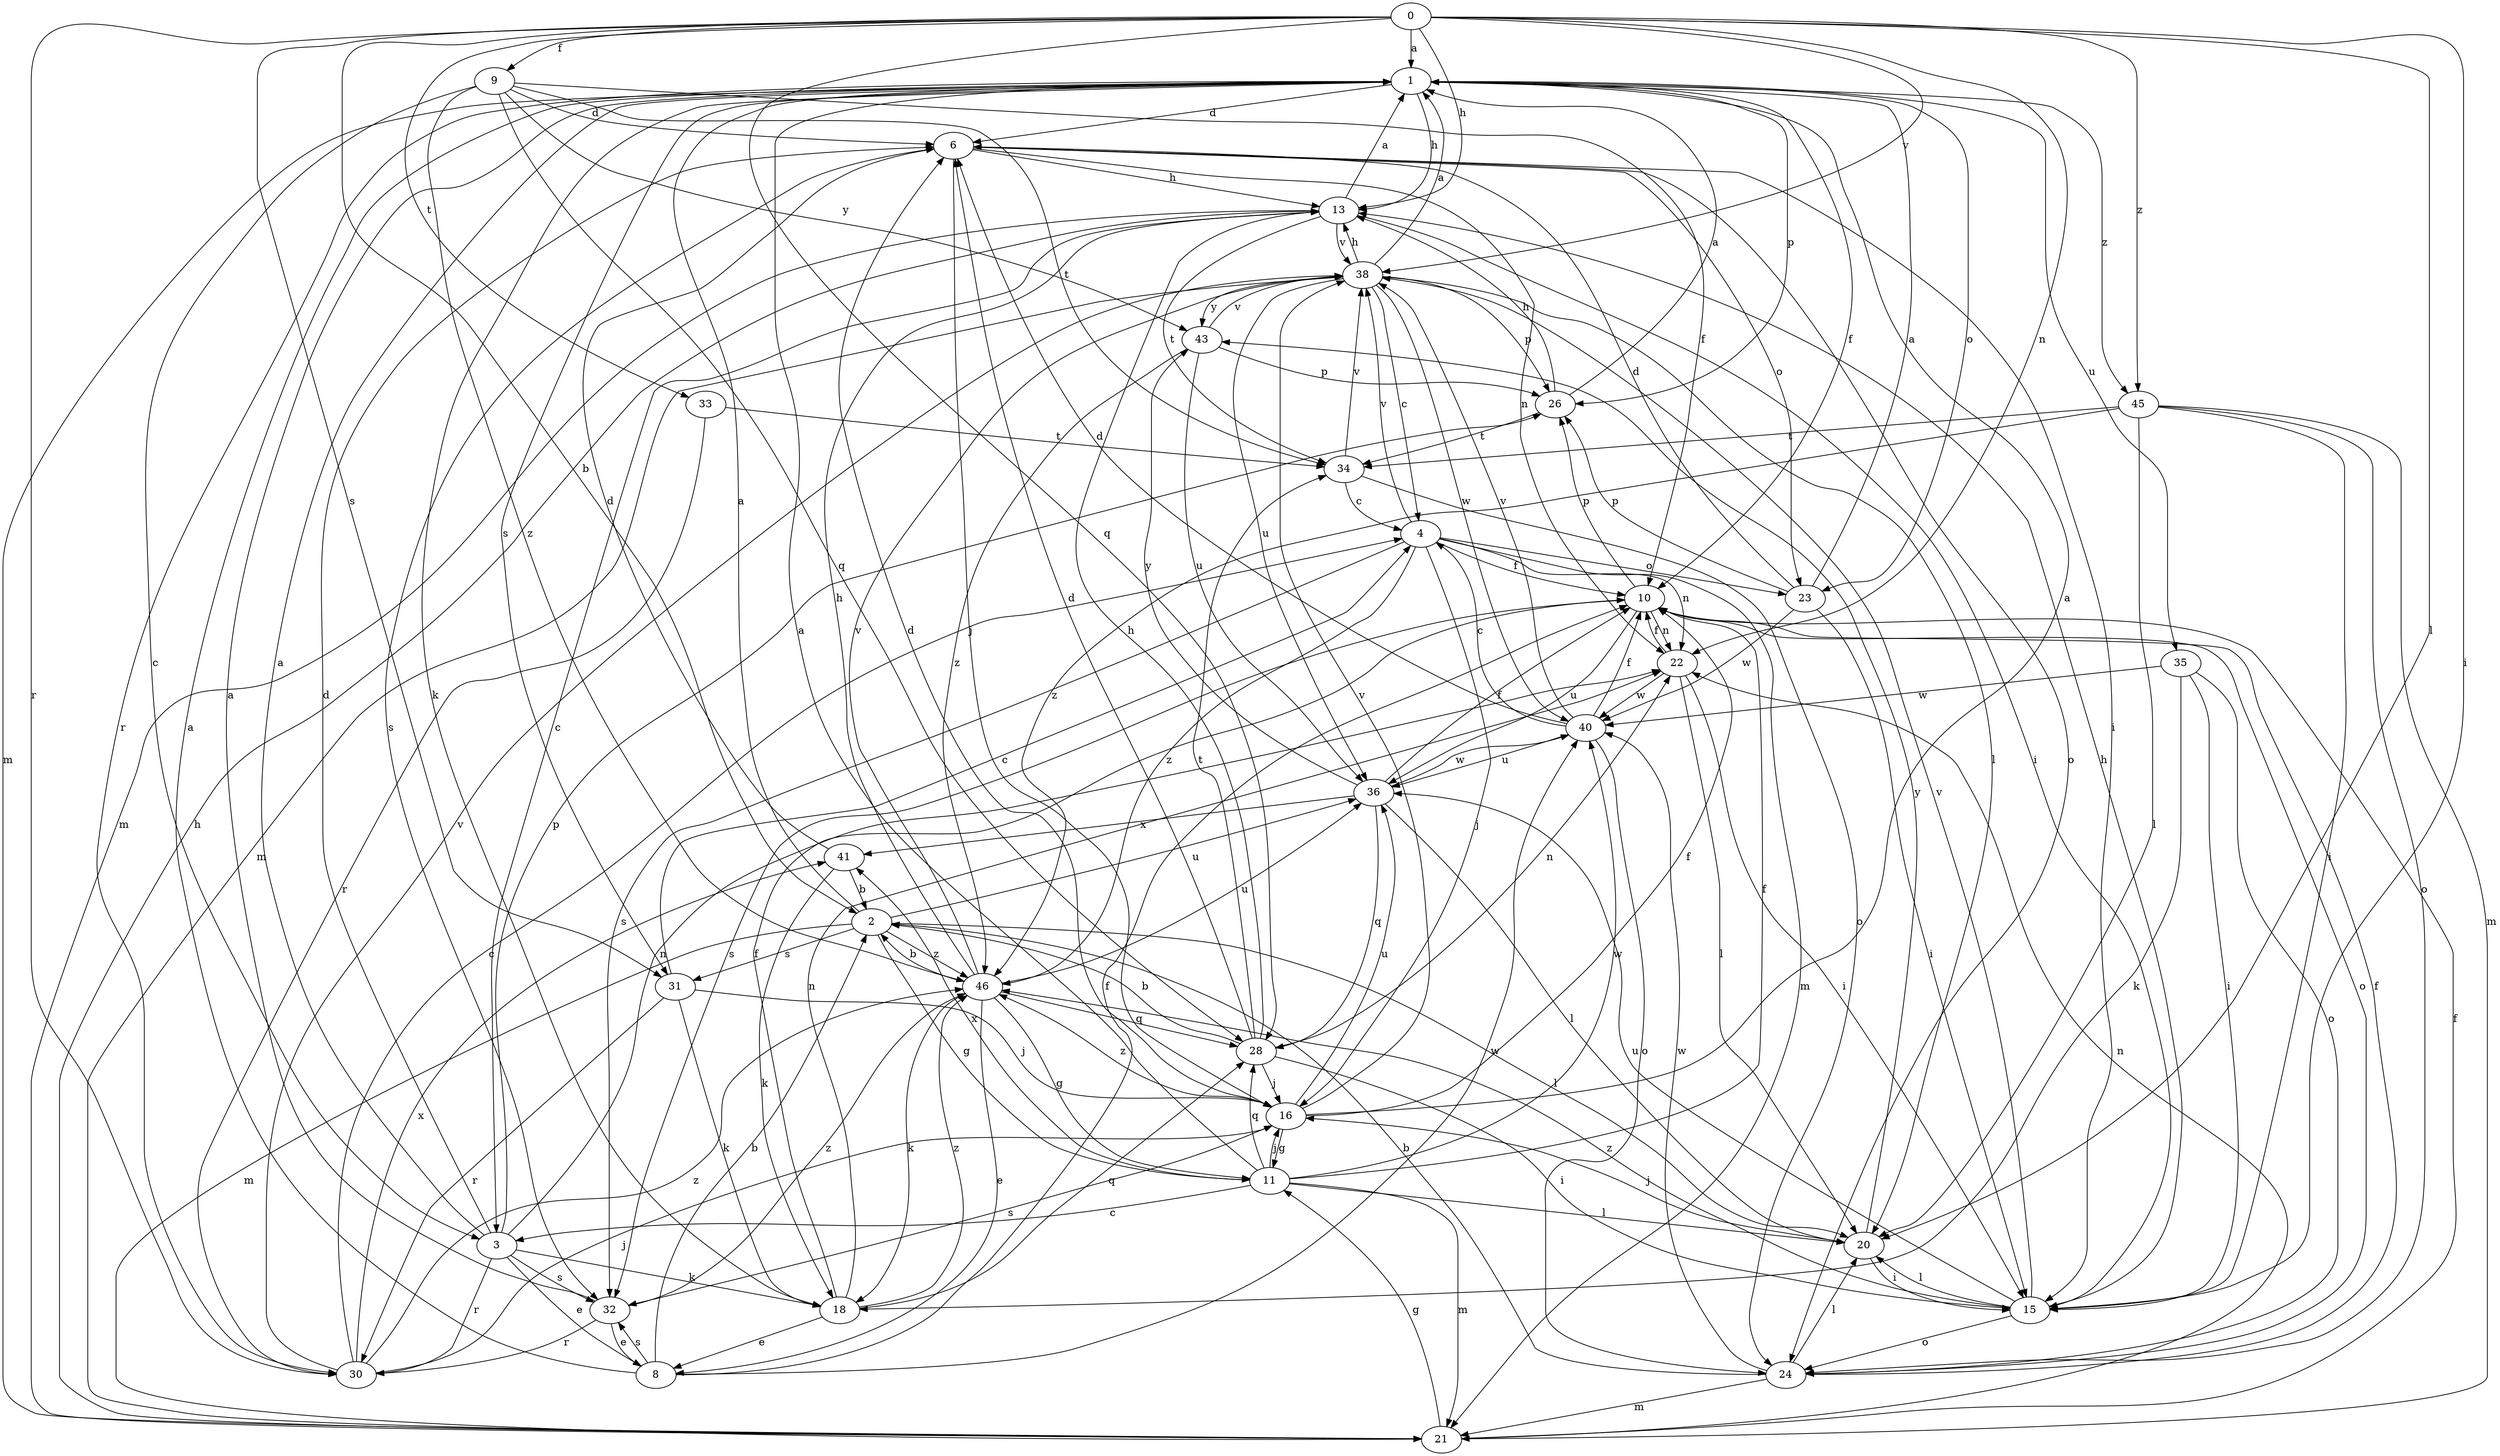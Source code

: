 strict digraph  {
0;
1;
2;
3;
4;
6;
8;
9;
10;
11;
13;
15;
16;
18;
20;
21;
22;
23;
24;
26;
28;
30;
31;
32;
33;
34;
35;
36;
38;
40;
41;
43;
45;
46;
0 -> 1  [label=a];
0 -> 2  [label=b];
0 -> 9  [label=f];
0 -> 13  [label=h];
0 -> 15  [label=i];
0 -> 20  [label=l];
0 -> 22  [label=n];
0 -> 28  [label=q];
0 -> 30  [label=r];
0 -> 31  [label=s];
0 -> 33  [label=t];
0 -> 38  [label=v];
0 -> 45  [label=z];
1 -> 6  [label=d];
1 -> 10  [label=f];
1 -> 13  [label=h];
1 -> 18  [label=k];
1 -> 21  [label=m];
1 -> 23  [label=o];
1 -> 26  [label=p];
1 -> 30  [label=r];
1 -> 31  [label=s];
1 -> 35  [label=u];
1 -> 45  [label=z];
2 -> 1  [label=a];
2 -> 11  [label=g];
2 -> 20  [label=l];
2 -> 21  [label=m];
2 -> 31  [label=s];
2 -> 36  [label=u];
2 -> 46  [label=z];
3 -> 1  [label=a];
3 -> 6  [label=d];
3 -> 8  [label=e];
3 -> 18  [label=k];
3 -> 22  [label=n];
3 -> 26  [label=p];
3 -> 30  [label=r];
3 -> 32  [label=s];
4 -> 10  [label=f];
4 -> 16  [label=j];
4 -> 21  [label=m];
4 -> 22  [label=n];
4 -> 23  [label=o];
4 -> 32  [label=s];
4 -> 38  [label=v];
4 -> 46  [label=z];
6 -> 13  [label=h];
6 -> 15  [label=i];
6 -> 16  [label=j];
6 -> 22  [label=n];
6 -> 23  [label=o];
6 -> 24  [label=o];
6 -> 32  [label=s];
8 -> 1  [label=a];
8 -> 2  [label=b];
8 -> 10  [label=f];
8 -> 32  [label=s];
8 -> 40  [label=w];
9 -> 3  [label=c];
9 -> 6  [label=d];
9 -> 10  [label=f];
9 -> 28  [label=q];
9 -> 34  [label=t];
9 -> 43  [label=y];
9 -> 46  [label=z];
10 -> 22  [label=n];
10 -> 24  [label=o];
10 -> 26  [label=p];
10 -> 32  [label=s];
10 -> 36  [label=u];
11 -> 1  [label=a];
11 -> 3  [label=c];
11 -> 10  [label=f];
11 -> 16  [label=j];
11 -> 20  [label=l];
11 -> 21  [label=m];
11 -> 28  [label=q];
11 -> 40  [label=w];
11 -> 41  [label=x];
13 -> 1  [label=a];
13 -> 3  [label=c];
13 -> 15  [label=i];
13 -> 21  [label=m];
13 -> 34  [label=t];
13 -> 38  [label=v];
15 -> 13  [label=h];
15 -> 20  [label=l];
15 -> 24  [label=o];
15 -> 36  [label=u];
15 -> 38  [label=v];
15 -> 46  [label=z];
16 -> 1  [label=a];
16 -> 6  [label=d];
16 -> 10  [label=f];
16 -> 11  [label=g];
16 -> 32  [label=s];
16 -> 36  [label=u];
16 -> 38  [label=v];
16 -> 46  [label=z];
18 -> 8  [label=e];
18 -> 10  [label=f];
18 -> 22  [label=n];
18 -> 28  [label=q];
18 -> 46  [label=z];
20 -> 15  [label=i];
20 -> 16  [label=j];
20 -> 43  [label=y];
21 -> 10  [label=f];
21 -> 11  [label=g];
21 -> 13  [label=h];
21 -> 22  [label=n];
22 -> 10  [label=f];
22 -> 15  [label=i];
22 -> 20  [label=l];
22 -> 40  [label=w];
23 -> 1  [label=a];
23 -> 6  [label=d];
23 -> 15  [label=i];
23 -> 26  [label=p];
23 -> 40  [label=w];
24 -> 2  [label=b];
24 -> 10  [label=f];
24 -> 20  [label=l];
24 -> 21  [label=m];
24 -> 40  [label=w];
26 -> 1  [label=a];
26 -> 13  [label=h];
26 -> 34  [label=t];
28 -> 2  [label=b];
28 -> 6  [label=d];
28 -> 13  [label=h];
28 -> 15  [label=i];
28 -> 16  [label=j];
28 -> 22  [label=n];
28 -> 34  [label=t];
30 -> 4  [label=c];
30 -> 16  [label=j];
30 -> 38  [label=v];
30 -> 41  [label=x];
30 -> 46  [label=z];
31 -> 4  [label=c];
31 -> 16  [label=j];
31 -> 18  [label=k];
31 -> 30  [label=r];
32 -> 1  [label=a];
32 -> 8  [label=e];
32 -> 30  [label=r];
32 -> 46  [label=z];
33 -> 30  [label=r];
33 -> 34  [label=t];
34 -> 4  [label=c];
34 -> 24  [label=o];
34 -> 38  [label=v];
35 -> 15  [label=i];
35 -> 18  [label=k];
35 -> 24  [label=o];
35 -> 40  [label=w];
36 -> 10  [label=f];
36 -> 20  [label=l];
36 -> 28  [label=q];
36 -> 40  [label=w];
36 -> 41  [label=x];
36 -> 43  [label=y];
38 -> 1  [label=a];
38 -> 4  [label=c];
38 -> 13  [label=h];
38 -> 20  [label=l];
38 -> 21  [label=m];
38 -> 26  [label=p];
38 -> 36  [label=u];
38 -> 40  [label=w];
38 -> 43  [label=y];
40 -> 4  [label=c];
40 -> 6  [label=d];
40 -> 10  [label=f];
40 -> 24  [label=o];
40 -> 36  [label=u];
40 -> 38  [label=v];
41 -> 2  [label=b];
41 -> 6  [label=d];
41 -> 18  [label=k];
43 -> 26  [label=p];
43 -> 36  [label=u];
43 -> 38  [label=v];
43 -> 46  [label=z];
45 -> 15  [label=i];
45 -> 20  [label=l];
45 -> 21  [label=m];
45 -> 24  [label=o];
45 -> 34  [label=t];
45 -> 46  [label=z];
46 -> 2  [label=b];
46 -> 8  [label=e];
46 -> 11  [label=g];
46 -> 13  [label=h];
46 -> 18  [label=k];
46 -> 28  [label=q];
46 -> 36  [label=u];
46 -> 38  [label=v];
}

